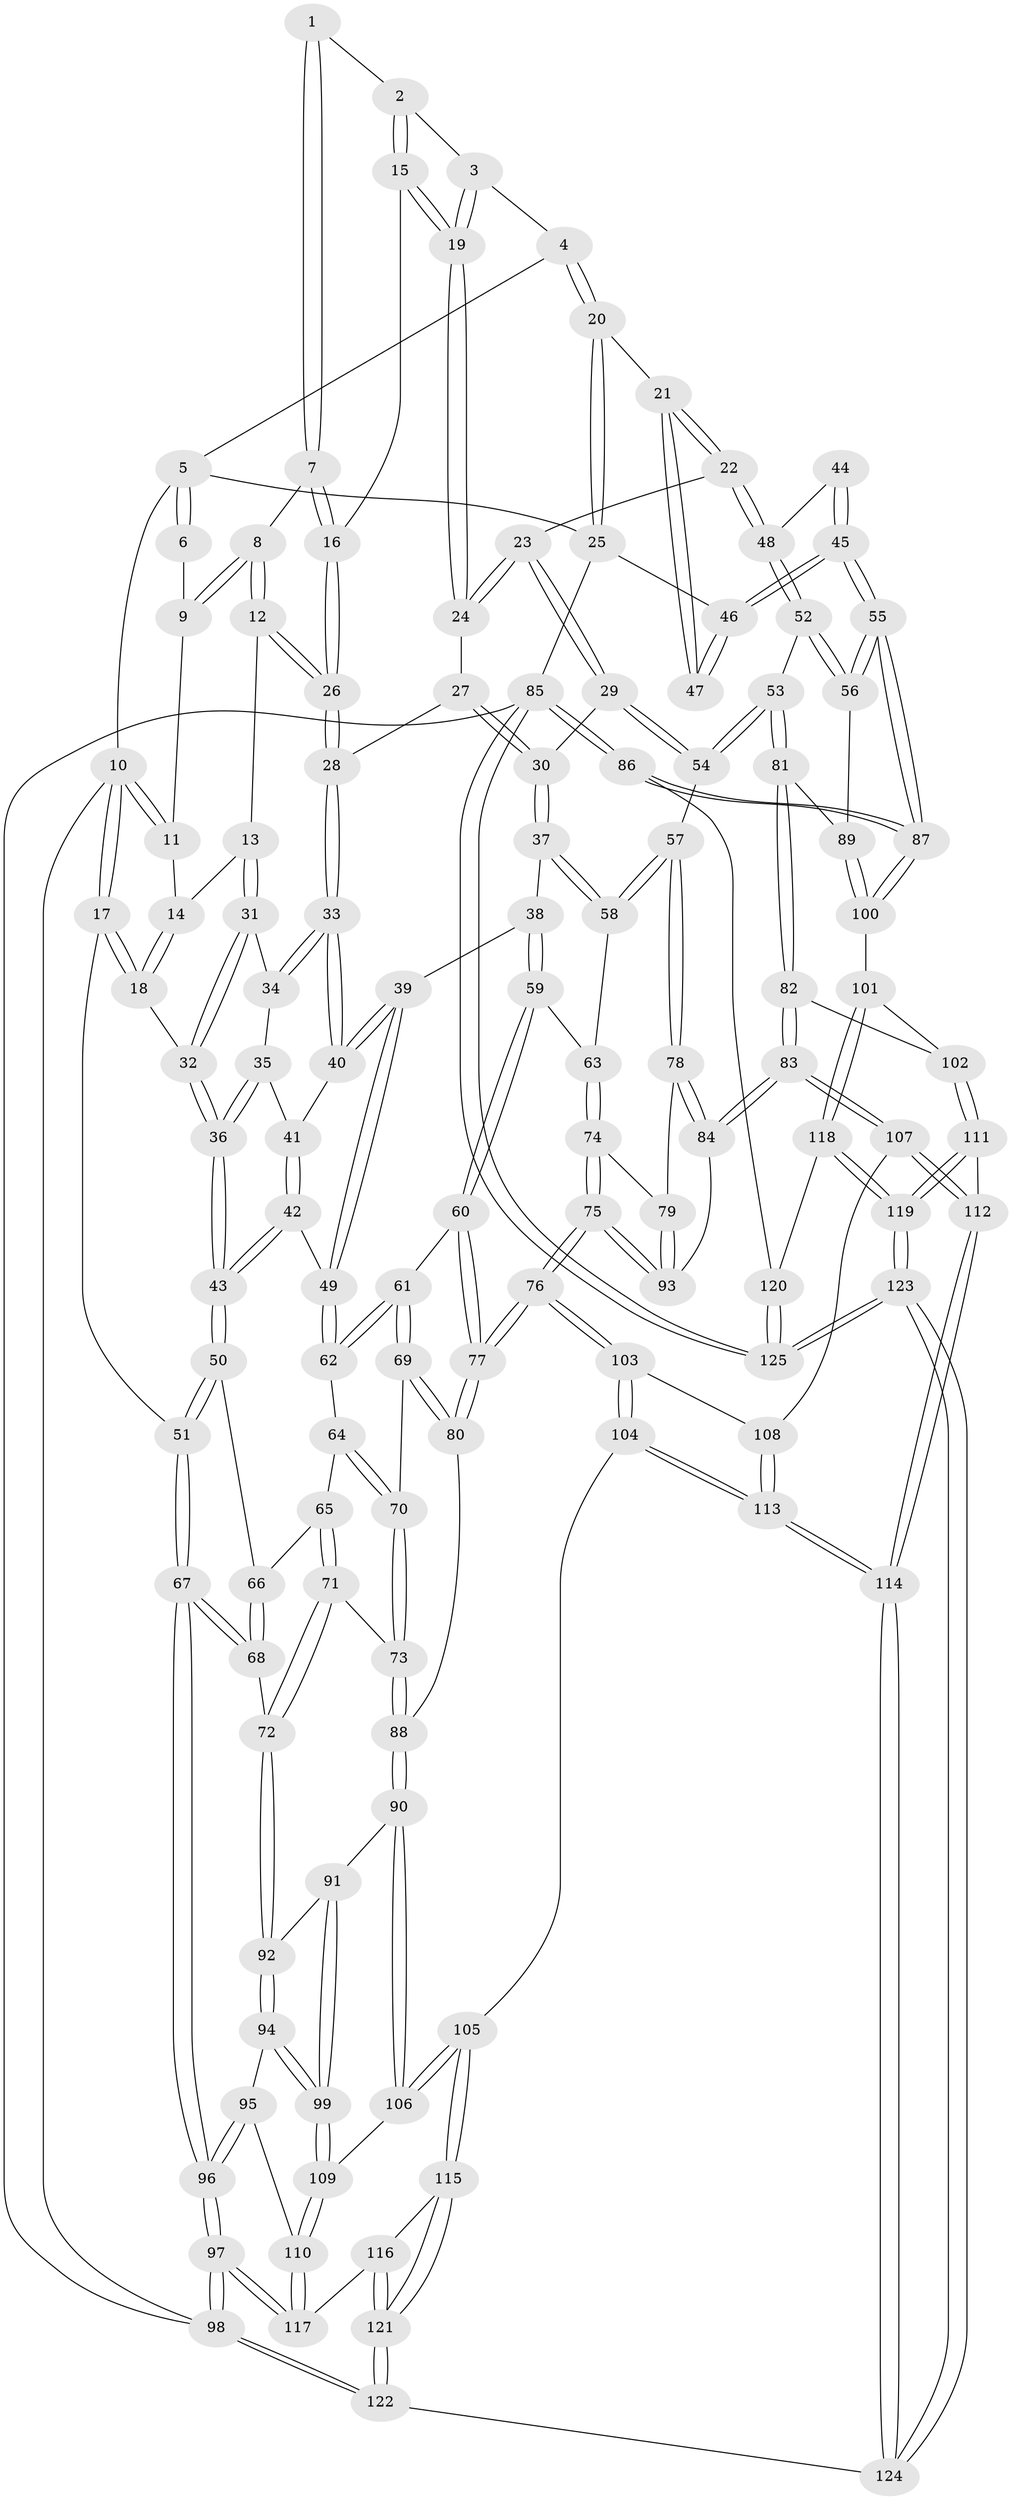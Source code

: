 // Generated by graph-tools (version 1.1) at 2025/38/03/09/25 02:38:55]
// undirected, 125 vertices, 309 edges
graph export_dot {
graph [start="1"]
  node [color=gray90,style=filled];
  1 [pos="+0.35780272246986755+0"];
  2 [pos="+0.47496759106760855+0.07066840435057654"];
  3 [pos="+0.6704238556704676+0"];
  4 [pos="+0.7446141359385494+0"];
  5 [pos="+0.7496955932288222+0"];
  6 [pos="+0.33556987647652553+0"];
  7 [pos="+0.4051835052250997+0.1473202439626849"];
  8 [pos="+0.3142836497866271+0.12553097436084243"];
  9 [pos="+0.20535591130977157+0"];
  10 [pos="+0+0"];
  11 [pos="+0.1739042848430945+0"];
  12 [pos="+0.20690592541825972+0.20279378625766517"];
  13 [pos="+0.2030840094021797+0.2043841260715259"];
  14 [pos="+0.1468875711317863+0.004892400669099582"];
  15 [pos="+0.444810752594172+0.13467124501488323"];
  16 [pos="+0.4059094348766571+0.14782617549313115"];
  17 [pos="+0+0.24903244057611054"];
  18 [pos="+0+0.24252985331810045"];
  19 [pos="+0.5526408895213865+0.17204658785287583"];
  20 [pos="+0.8173267230844835+0.10981824421555482"];
  21 [pos="+0.7754622420969999+0.2521759567170375"];
  22 [pos="+0.7697388235665993+0.2605413448628196"];
  23 [pos="+0.7325333188694497+0.2874831530261062"];
  24 [pos="+0.5665870031358239+0.216168127734293"];
  25 [pos="+1+0.22220886912196428"];
  26 [pos="+0.39845476209355674+0.2432950044244061"];
  27 [pos="+0.5662183597184346+0.2165628589473304"];
  28 [pos="+0.40193733033864587+0.25860068254942065"];
  29 [pos="+0.716332922237817+0.3210636196483953"];
  30 [pos="+0.4885089638956416+0.374707479803624"];
  31 [pos="+0.19987669617303971+0.20983935336148876"];
  32 [pos="+0.1212675311216188+0.2822529667673907"];
  33 [pos="+0.40018034025397364+0.2928479120747732"];
  34 [pos="+0.2748067428289071+0.26723610312566115"];
  35 [pos="+0.2927928883079654+0.3244906231847541"];
  36 [pos="+0.16832019231096862+0.3870313928344173"];
  37 [pos="+0.48569579610095204+0.37683205086246446"];
  38 [pos="+0.4391651888964973+0.37239912658994895"];
  39 [pos="+0.435880558550079+0.37123045146286215"];
  40 [pos="+0.4043723301284507+0.3157260234704931"];
  41 [pos="+0.318206662161385+0.32821977030327976"];
  42 [pos="+0.27506284243476825+0.4131580923965859"];
  43 [pos="+0.17154503557654907+0.40206495862141645"];
  44 [pos="+0.9344060159064+0.37332987941811935"];
  45 [pos="+1+0.37252661388508324"];
  46 [pos="+1+0.33883986039098785"];
  47 [pos="+0.8863933480522863+0.2898122627740076"];
  48 [pos="+0.8721263921699832+0.3961317704481262"];
  49 [pos="+0.35246857449115326+0.43508306001305097"];
  50 [pos="+0.16493986004384142+0.4261093525853996"];
  51 [pos="+0+0.46360616455890835"];
  52 [pos="+0.8841215764214502+0.5053592221473401"];
  53 [pos="+0.8155776856146678+0.5280146405114428"];
  54 [pos="+0.7087592965885688+0.4162859046953643"];
  55 [pos="+1+0.5588091495646896"];
  56 [pos="+1+0.5609840450111516"];
  57 [pos="+0.5999380459407225+0.5091970844120128"];
  58 [pos="+0.5699648291125542+0.49576707537567594"];
  59 [pos="+0.44154849647631544+0.5402548453449988"];
  60 [pos="+0.4242207994204962+0.5478393812358987"];
  61 [pos="+0.3500137423926389+0.5305003170311944"];
  62 [pos="+0.34248097696754454+0.5047342370293696"];
  63 [pos="+0.477587717368085+0.5458292575151155"];
  64 [pos="+0.2702330847826955+0.5026860420996829"];
  65 [pos="+0.17084818626459672+0.4772982108086159"];
  66 [pos="+0.1645705987447557+0.4375376760947765"];
  67 [pos="+0+0.5358746006249719"];
  68 [pos="+0+0.5416498715544857"];
  69 [pos="+0.33214738137152694+0.5632641020758757"];
  70 [pos="+0.2745760507191993+0.5678920447133444"];
  71 [pos="+0.16376837531556176+0.5358277226007809"];
  72 [pos="+0.12635529933192977+0.5818565538197085"];
  73 [pos="+0.2362524264773699+0.5781774620175141"];
  74 [pos="+0.49238483793157334+0.6107956542858021"];
  75 [pos="+0.47157629924198957+0.7050658053825076"];
  76 [pos="+0.4518797938536638+0.7197631674671268"];
  77 [pos="+0.41522336398125376+0.6957750107871571"];
  78 [pos="+0.6104628532573301+0.5458370424643901"];
  79 [pos="+0.5567351321327413+0.5830022027540774"];
  80 [pos="+0.3455576151638081+0.6770919254227552"];
  81 [pos="+0.7525522061571795+0.6566332476159851"];
  82 [pos="+0.7176590395047591+0.683637868908982"];
  83 [pos="+0.7148451539593368+0.6842472314876579"];
  84 [pos="+0.6772776092538934+0.6619130666333805"];
  85 [pos="+1+1"];
  86 [pos="+1+0.9044787795956512"];
  87 [pos="+1+0.6932261724380694"];
  88 [pos="+0.27437377995315+0.6999132343633234"];
  89 [pos="+0.9315257122222065+0.6816090090088256"];
  90 [pos="+0.2654928073988058+0.7076768713151235"];
  91 [pos="+0.17802458063220528+0.6789235069560398"];
  92 [pos="+0.12553401119014806+0.650014515904311"];
  93 [pos="+0.4948347665128724+0.6984674182153445"];
  94 [pos="+0.059911391357257336+0.715301283505925"];
  95 [pos="+0.04950711888634668+0.7190963397531618"];
  96 [pos="+0+0.703642334705183"];
  97 [pos="+0+1"];
  98 [pos="+0+1"];
  99 [pos="+0.14983087151759775+0.7828299503260371"];
  100 [pos="+0.903339475391695+0.8047125358810303"];
  101 [pos="+0.890770364639196+0.8258432791047037"];
  102 [pos="+0.7505851839502247+0.7156182876513891"];
  103 [pos="+0.45473065747727076+0.751869268779589"];
  104 [pos="+0.4163985969731654+0.8867138866235879"];
  105 [pos="+0.2862353752296804+0.8795095052321401"];
  106 [pos="+0.24553783486065486+0.8112398853544622"];
  107 [pos="+0.670684591469119+0.7957905820207656"];
  108 [pos="+0.5766808928901235+0.7987485282129722"];
  109 [pos="+0.1703921379742866+0.8079717963138622"];
  110 [pos="+0.0832091837930291+0.8788460582332026"];
  111 [pos="+0.8016800657772195+0.8867589044771842"];
  112 [pos="+0.6760624786761196+0.8690890368881007"];
  113 [pos="+0.4911140613949145+0.9867502016598728"];
  114 [pos="+0.5626990479369097+1"];
  115 [pos="+0.23809047107404263+0.9455615827936404"];
  116 [pos="+0.11346188172511806+0.8989062895471693"];
  117 [pos="+0.08292541881617968+0.8794644526629163"];
  118 [pos="+0.8962620598822928+0.8746579699041309"];
  119 [pos="+0.8639245625257614+0.9085046584099048"];
  120 [pos="+0.9812975314811141+0.8905586740960008"];
  121 [pos="+0.18446609965613317+1"];
  122 [pos="+0.16804010958080143+1"];
  123 [pos="+0.7816340079985135+1"];
  124 [pos="+0.5741879461709583+1"];
  125 [pos="+0.8789647487187721+1"];
  1 -- 2;
  1 -- 7;
  1 -- 7;
  2 -- 3;
  2 -- 15;
  2 -- 15;
  3 -- 4;
  3 -- 19;
  3 -- 19;
  4 -- 5;
  4 -- 20;
  4 -- 20;
  5 -- 6;
  5 -- 6;
  5 -- 10;
  5 -- 25;
  6 -- 9;
  7 -- 8;
  7 -- 16;
  7 -- 16;
  8 -- 9;
  8 -- 9;
  8 -- 12;
  8 -- 12;
  9 -- 11;
  10 -- 11;
  10 -- 11;
  10 -- 17;
  10 -- 17;
  10 -- 98;
  11 -- 14;
  12 -- 13;
  12 -- 26;
  12 -- 26;
  13 -- 14;
  13 -- 31;
  13 -- 31;
  14 -- 18;
  14 -- 18;
  15 -- 16;
  15 -- 19;
  15 -- 19;
  16 -- 26;
  16 -- 26;
  17 -- 18;
  17 -- 18;
  17 -- 51;
  18 -- 32;
  19 -- 24;
  19 -- 24;
  20 -- 21;
  20 -- 25;
  20 -- 25;
  21 -- 22;
  21 -- 22;
  21 -- 47;
  21 -- 47;
  22 -- 23;
  22 -- 48;
  22 -- 48;
  23 -- 24;
  23 -- 24;
  23 -- 29;
  23 -- 29;
  24 -- 27;
  25 -- 46;
  25 -- 85;
  26 -- 28;
  26 -- 28;
  27 -- 28;
  27 -- 30;
  27 -- 30;
  28 -- 33;
  28 -- 33;
  29 -- 30;
  29 -- 54;
  29 -- 54;
  30 -- 37;
  30 -- 37;
  31 -- 32;
  31 -- 32;
  31 -- 34;
  32 -- 36;
  32 -- 36;
  33 -- 34;
  33 -- 34;
  33 -- 40;
  33 -- 40;
  34 -- 35;
  35 -- 36;
  35 -- 36;
  35 -- 41;
  36 -- 43;
  36 -- 43;
  37 -- 38;
  37 -- 58;
  37 -- 58;
  38 -- 39;
  38 -- 59;
  38 -- 59;
  39 -- 40;
  39 -- 40;
  39 -- 49;
  39 -- 49;
  40 -- 41;
  41 -- 42;
  41 -- 42;
  42 -- 43;
  42 -- 43;
  42 -- 49;
  43 -- 50;
  43 -- 50;
  44 -- 45;
  44 -- 45;
  44 -- 48;
  45 -- 46;
  45 -- 46;
  45 -- 55;
  45 -- 55;
  46 -- 47;
  46 -- 47;
  48 -- 52;
  48 -- 52;
  49 -- 62;
  49 -- 62;
  50 -- 51;
  50 -- 51;
  50 -- 66;
  51 -- 67;
  51 -- 67;
  52 -- 53;
  52 -- 56;
  52 -- 56;
  53 -- 54;
  53 -- 54;
  53 -- 81;
  53 -- 81;
  54 -- 57;
  55 -- 56;
  55 -- 56;
  55 -- 87;
  55 -- 87;
  56 -- 89;
  57 -- 58;
  57 -- 58;
  57 -- 78;
  57 -- 78;
  58 -- 63;
  59 -- 60;
  59 -- 60;
  59 -- 63;
  60 -- 61;
  60 -- 77;
  60 -- 77;
  61 -- 62;
  61 -- 62;
  61 -- 69;
  61 -- 69;
  62 -- 64;
  63 -- 74;
  63 -- 74;
  64 -- 65;
  64 -- 70;
  64 -- 70;
  65 -- 66;
  65 -- 71;
  65 -- 71;
  66 -- 68;
  66 -- 68;
  67 -- 68;
  67 -- 68;
  67 -- 96;
  67 -- 96;
  68 -- 72;
  69 -- 70;
  69 -- 80;
  69 -- 80;
  70 -- 73;
  70 -- 73;
  71 -- 72;
  71 -- 72;
  71 -- 73;
  72 -- 92;
  72 -- 92;
  73 -- 88;
  73 -- 88;
  74 -- 75;
  74 -- 75;
  74 -- 79;
  75 -- 76;
  75 -- 76;
  75 -- 93;
  75 -- 93;
  76 -- 77;
  76 -- 77;
  76 -- 103;
  76 -- 103;
  77 -- 80;
  77 -- 80;
  78 -- 79;
  78 -- 84;
  78 -- 84;
  79 -- 93;
  79 -- 93;
  80 -- 88;
  81 -- 82;
  81 -- 82;
  81 -- 89;
  82 -- 83;
  82 -- 83;
  82 -- 102;
  83 -- 84;
  83 -- 84;
  83 -- 107;
  83 -- 107;
  84 -- 93;
  85 -- 86;
  85 -- 86;
  85 -- 125;
  85 -- 125;
  85 -- 98;
  86 -- 87;
  86 -- 87;
  86 -- 120;
  87 -- 100;
  87 -- 100;
  88 -- 90;
  88 -- 90;
  89 -- 100;
  89 -- 100;
  90 -- 91;
  90 -- 106;
  90 -- 106;
  91 -- 92;
  91 -- 99;
  91 -- 99;
  92 -- 94;
  92 -- 94;
  94 -- 95;
  94 -- 99;
  94 -- 99;
  95 -- 96;
  95 -- 96;
  95 -- 110;
  96 -- 97;
  96 -- 97;
  97 -- 98;
  97 -- 98;
  97 -- 117;
  97 -- 117;
  98 -- 122;
  98 -- 122;
  99 -- 109;
  99 -- 109;
  100 -- 101;
  101 -- 102;
  101 -- 118;
  101 -- 118;
  102 -- 111;
  102 -- 111;
  103 -- 104;
  103 -- 104;
  103 -- 108;
  104 -- 105;
  104 -- 113;
  104 -- 113;
  105 -- 106;
  105 -- 106;
  105 -- 115;
  105 -- 115;
  106 -- 109;
  107 -- 108;
  107 -- 112;
  107 -- 112;
  108 -- 113;
  108 -- 113;
  109 -- 110;
  109 -- 110;
  110 -- 117;
  110 -- 117;
  111 -- 112;
  111 -- 119;
  111 -- 119;
  112 -- 114;
  112 -- 114;
  113 -- 114;
  113 -- 114;
  114 -- 124;
  114 -- 124;
  115 -- 116;
  115 -- 121;
  115 -- 121;
  116 -- 117;
  116 -- 121;
  116 -- 121;
  118 -- 119;
  118 -- 119;
  118 -- 120;
  119 -- 123;
  119 -- 123;
  120 -- 125;
  120 -- 125;
  121 -- 122;
  121 -- 122;
  122 -- 124;
  123 -- 124;
  123 -- 124;
  123 -- 125;
  123 -- 125;
}
